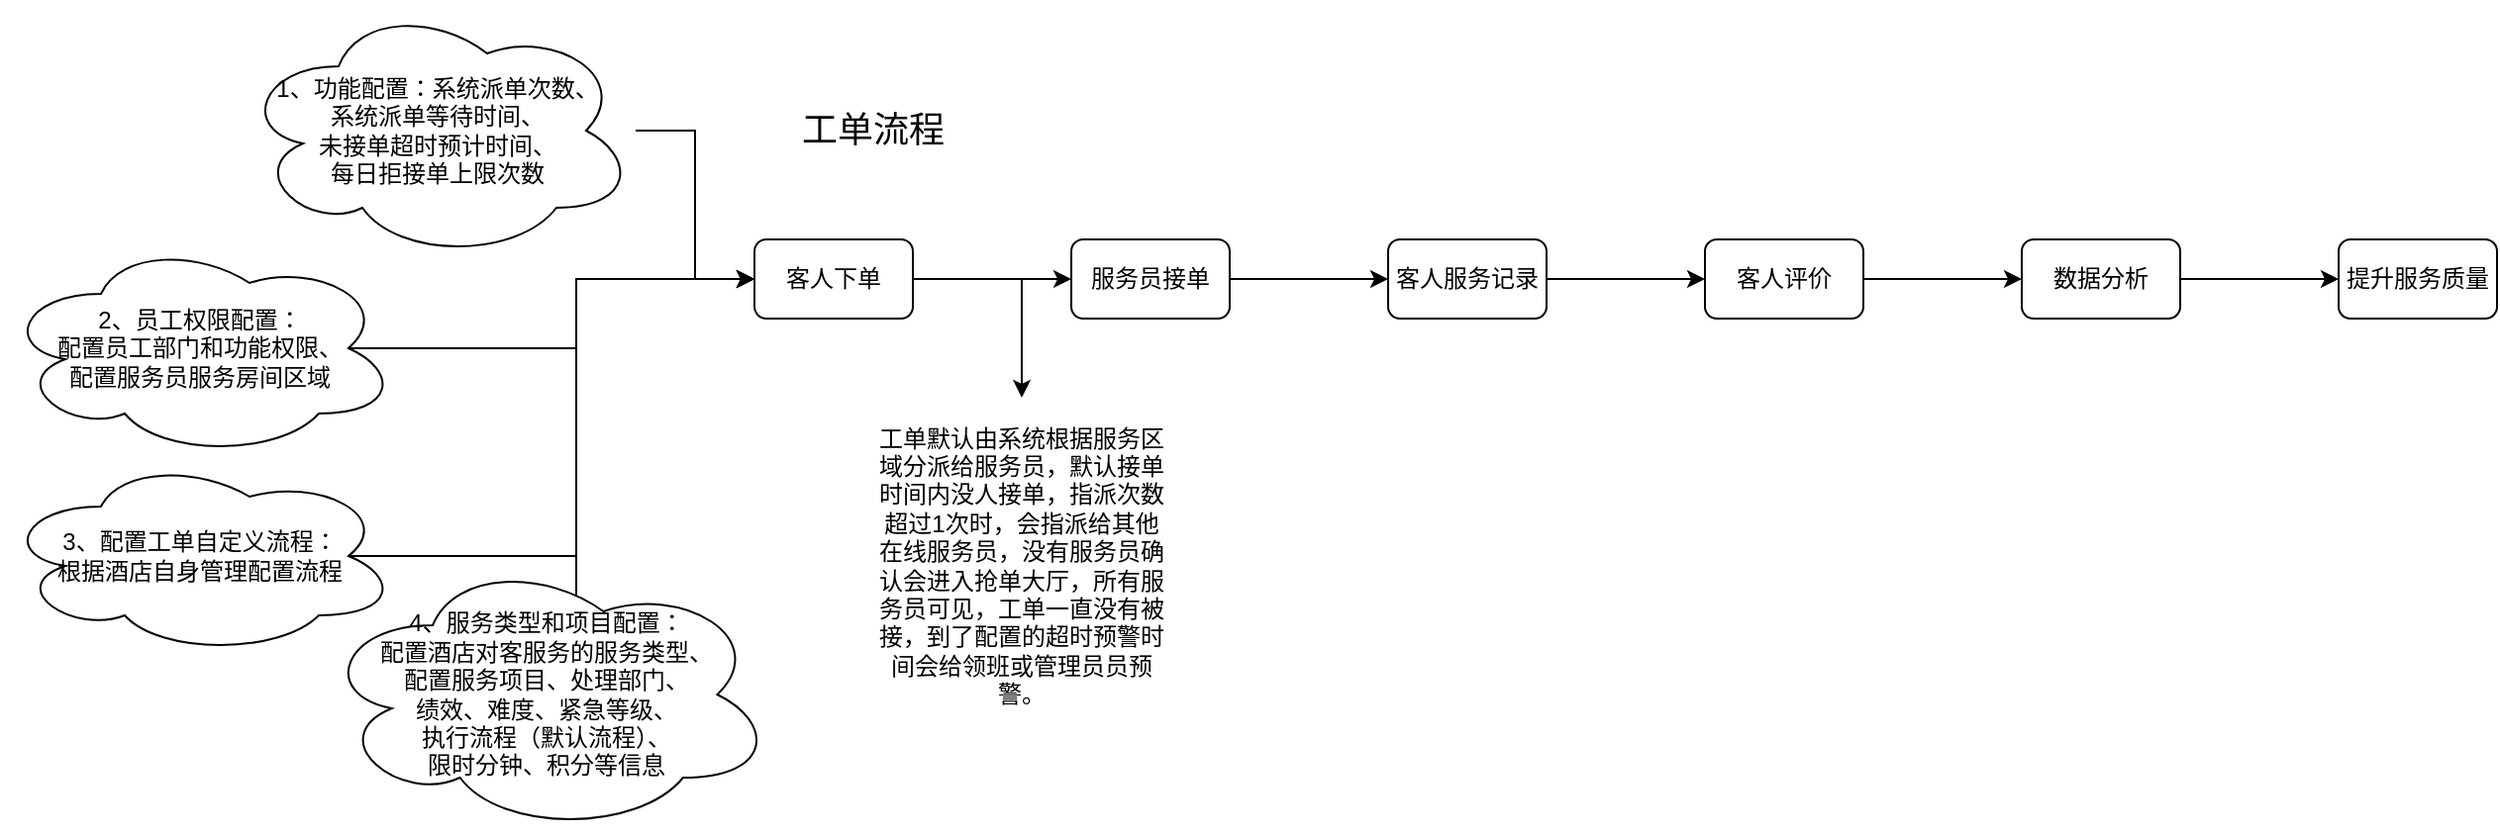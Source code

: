 <mxfile version="22.1.21" type="github">
  <diagram name="第 1 页" id="POW11fnQm5mWFkC5Kxqr">
    <mxGraphModel dx="1861" dy="420" grid="1" gridSize="10" guides="1" tooltips="1" connect="1" arrows="1" fold="1" page="1" pageScale="1" pageWidth="827" pageHeight="1169" math="0" shadow="0">
      <root>
        <mxCell id="0" />
        <mxCell id="1" parent="0" />
        <mxCell id="E60OoVWMno9rJtvesI1o-8" style="edgeStyle=orthogonalEdgeStyle;rounded=0;orthogonalLoop=1;jettySize=auto;html=1;exitX=1;exitY=0.5;exitDx=0;exitDy=0;" edge="1" parent="1" source="E60OoVWMno9rJtvesI1o-1" target="E60OoVWMno9rJtvesI1o-3">
          <mxGeometry relative="1" as="geometry" />
        </mxCell>
        <mxCell id="E60OoVWMno9rJtvesI1o-25" style="edgeStyle=orthogonalEdgeStyle;rounded=0;orthogonalLoop=1;jettySize=auto;html=1;exitX=1;exitY=0.5;exitDx=0;exitDy=0;entryX=0.5;entryY=0;entryDx=0;entryDy=0;" edge="1" parent="1" source="E60OoVWMno9rJtvesI1o-1" target="E60OoVWMno9rJtvesI1o-24">
          <mxGeometry relative="1" as="geometry" />
        </mxCell>
        <mxCell id="E60OoVWMno9rJtvesI1o-1" value="客人下单" style="rounded=1;whiteSpace=wrap;html=1;" vertex="1" parent="1">
          <mxGeometry x="120" y="120" width="80" height="40" as="geometry" />
        </mxCell>
        <mxCell id="E60OoVWMno9rJtvesI1o-2" value="&lt;font style=&quot;font-size: 18px;&quot;&gt;工单流程&lt;/font&gt;" style="text;html=1;strokeColor=none;fillColor=none;align=center;verticalAlign=middle;whiteSpace=wrap;rounded=0;" vertex="1" parent="1">
          <mxGeometry x="130" y="50" width="100" height="30" as="geometry" />
        </mxCell>
        <mxCell id="E60OoVWMno9rJtvesI1o-9" style="edgeStyle=orthogonalEdgeStyle;rounded=0;orthogonalLoop=1;jettySize=auto;html=1;exitX=1;exitY=0.5;exitDx=0;exitDy=0;entryX=0;entryY=0.5;entryDx=0;entryDy=0;" edge="1" parent="1" source="E60OoVWMno9rJtvesI1o-3" target="E60OoVWMno9rJtvesI1o-4">
          <mxGeometry relative="1" as="geometry" />
        </mxCell>
        <mxCell id="E60OoVWMno9rJtvesI1o-3" value="服务员接单" style="rounded=1;whiteSpace=wrap;html=1;" vertex="1" parent="1">
          <mxGeometry x="280" y="120" width="80" height="40" as="geometry" />
        </mxCell>
        <mxCell id="E60OoVWMno9rJtvesI1o-10" style="edgeStyle=orthogonalEdgeStyle;rounded=0;orthogonalLoop=1;jettySize=auto;html=1;exitX=1;exitY=0.5;exitDx=0;exitDy=0;" edge="1" parent="1" source="E60OoVWMno9rJtvesI1o-4" target="E60OoVWMno9rJtvesI1o-5">
          <mxGeometry relative="1" as="geometry" />
        </mxCell>
        <mxCell id="E60OoVWMno9rJtvesI1o-4" value="客人服务记录" style="rounded=1;whiteSpace=wrap;html=1;" vertex="1" parent="1">
          <mxGeometry x="440" y="120" width="80" height="40" as="geometry" />
        </mxCell>
        <mxCell id="E60OoVWMno9rJtvesI1o-11" style="edgeStyle=orthogonalEdgeStyle;rounded=0;orthogonalLoop=1;jettySize=auto;html=1;exitX=1;exitY=0.5;exitDx=0;exitDy=0;entryX=0;entryY=0.5;entryDx=0;entryDy=0;" edge="1" parent="1" source="E60OoVWMno9rJtvesI1o-5" target="E60OoVWMno9rJtvesI1o-6">
          <mxGeometry relative="1" as="geometry" />
        </mxCell>
        <mxCell id="E60OoVWMno9rJtvesI1o-5" value="客人评价" style="rounded=1;whiteSpace=wrap;html=1;" vertex="1" parent="1">
          <mxGeometry x="600" y="120" width="80" height="40" as="geometry" />
        </mxCell>
        <mxCell id="E60OoVWMno9rJtvesI1o-12" style="edgeStyle=orthogonalEdgeStyle;rounded=0;orthogonalLoop=1;jettySize=auto;html=1;exitX=1;exitY=0.5;exitDx=0;exitDy=0;entryX=0;entryY=0.5;entryDx=0;entryDy=0;" edge="1" parent="1" source="E60OoVWMno9rJtvesI1o-6" target="E60OoVWMno9rJtvesI1o-7">
          <mxGeometry relative="1" as="geometry" />
        </mxCell>
        <mxCell id="E60OoVWMno9rJtvesI1o-6" value="数据分析" style="rounded=1;whiteSpace=wrap;html=1;" vertex="1" parent="1">
          <mxGeometry x="760" y="120" width="80" height="40" as="geometry" />
        </mxCell>
        <mxCell id="E60OoVWMno9rJtvesI1o-7" value="提升服务质量" style="rounded=1;whiteSpace=wrap;html=1;" vertex="1" parent="1">
          <mxGeometry x="920" y="120" width="80" height="40" as="geometry" />
        </mxCell>
        <mxCell id="E60OoVWMno9rJtvesI1o-16" style="edgeStyle=orthogonalEdgeStyle;rounded=0;orthogonalLoop=1;jettySize=auto;html=1;entryX=0;entryY=0.5;entryDx=0;entryDy=0;" edge="1" parent="1" source="E60OoVWMno9rJtvesI1o-14" target="E60OoVWMno9rJtvesI1o-1">
          <mxGeometry relative="1" as="geometry" />
        </mxCell>
        <mxCell id="E60OoVWMno9rJtvesI1o-14" value="1、功能配置：系统派单次数、&lt;br&gt;系统派单等待时间、&lt;br&gt;未接单超时预计时间、&lt;br&gt;每日拒接单上限次数" style="ellipse;shape=cloud;whiteSpace=wrap;html=1;" vertex="1" parent="1">
          <mxGeometry x="-140" width="200" height="130" as="geometry" />
        </mxCell>
        <mxCell id="E60OoVWMno9rJtvesI1o-18" style="edgeStyle=orthogonalEdgeStyle;rounded=0;orthogonalLoop=1;jettySize=auto;html=1;exitX=0.875;exitY=0.5;exitDx=0;exitDy=0;exitPerimeter=0;entryX=0;entryY=0.5;entryDx=0;entryDy=0;" edge="1" parent="1" source="E60OoVWMno9rJtvesI1o-17" target="E60OoVWMno9rJtvesI1o-1">
          <mxGeometry relative="1" as="geometry" />
        </mxCell>
        <mxCell id="E60OoVWMno9rJtvesI1o-17" value="2、员工权限配置：&lt;br&gt;配置员工部门和功能权限、&lt;br&gt;配置服务员服务房间区域&lt;br&gt;" style="ellipse;shape=cloud;whiteSpace=wrap;html=1;" vertex="1" parent="1">
          <mxGeometry x="-260" y="120" width="200" height="110" as="geometry" />
        </mxCell>
        <mxCell id="E60OoVWMno9rJtvesI1o-23" style="edgeStyle=orthogonalEdgeStyle;rounded=0;orthogonalLoop=1;jettySize=auto;html=1;exitX=0.625;exitY=0.2;exitDx=0;exitDy=0;exitPerimeter=0;entryX=0;entryY=0.5;entryDx=0;entryDy=0;" edge="1" parent="1" source="E60OoVWMno9rJtvesI1o-19" target="E60OoVWMno9rJtvesI1o-1">
          <mxGeometry relative="1" as="geometry">
            <Array as="points">
              <mxPoint x="30" y="308" />
              <mxPoint x="30" y="140" />
            </Array>
          </mxGeometry>
        </mxCell>
        <mxCell id="E60OoVWMno9rJtvesI1o-19" value="4、服务类型和项目配置：&lt;br&gt;配置酒店对客服务的服务类型、&lt;br&gt;配置服务项目、处理部门、&lt;br&gt;绩效、难度、紧急等级、&lt;br&gt;执行流程（默认流程）、&lt;br&gt;限时分钟、积分等信息" style="ellipse;shape=cloud;whiteSpace=wrap;html=1;" vertex="1" parent="1">
          <mxGeometry x="-100" y="280" width="230" height="140" as="geometry" />
        </mxCell>
        <mxCell id="E60OoVWMno9rJtvesI1o-22" style="edgeStyle=orthogonalEdgeStyle;rounded=0;orthogonalLoop=1;jettySize=auto;html=1;exitX=0.875;exitY=0.5;exitDx=0;exitDy=0;exitPerimeter=0;entryX=0;entryY=0.5;entryDx=0;entryDy=0;" edge="1" parent="1" source="E60OoVWMno9rJtvesI1o-21" target="E60OoVWMno9rJtvesI1o-1">
          <mxGeometry relative="1" as="geometry" />
        </mxCell>
        <mxCell id="E60OoVWMno9rJtvesI1o-21" value="3、配置工单自定义流程：&lt;br&gt;根据酒店自身管理配置流程" style="ellipse;shape=cloud;whiteSpace=wrap;html=1;" vertex="1" parent="1">
          <mxGeometry x="-260" y="230" width="200" height="100" as="geometry" />
        </mxCell>
        <mxCell id="E60OoVWMno9rJtvesI1o-24" value="工单默认由系统根据服务区域分派给服务员，默认接单时间内没人接单，指派次数超过1次时，会指派给其他在线服务员，没有服务员确认会进入抢单大厅，所有服务员可见，工单一直没有被接，到了配置的超时预警时间会给领班或管理员员预警。" style="text;html=1;strokeColor=none;fillColor=none;align=center;verticalAlign=middle;whiteSpace=wrap;rounded=0;" vertex="1" parent="1">
          <mxGeometry x="180" y="200" width="150" height="170" as="geometry" />
        </mxCell>
      </root>
    </mxGraphModel>
  </diagram>
</mxfile>
